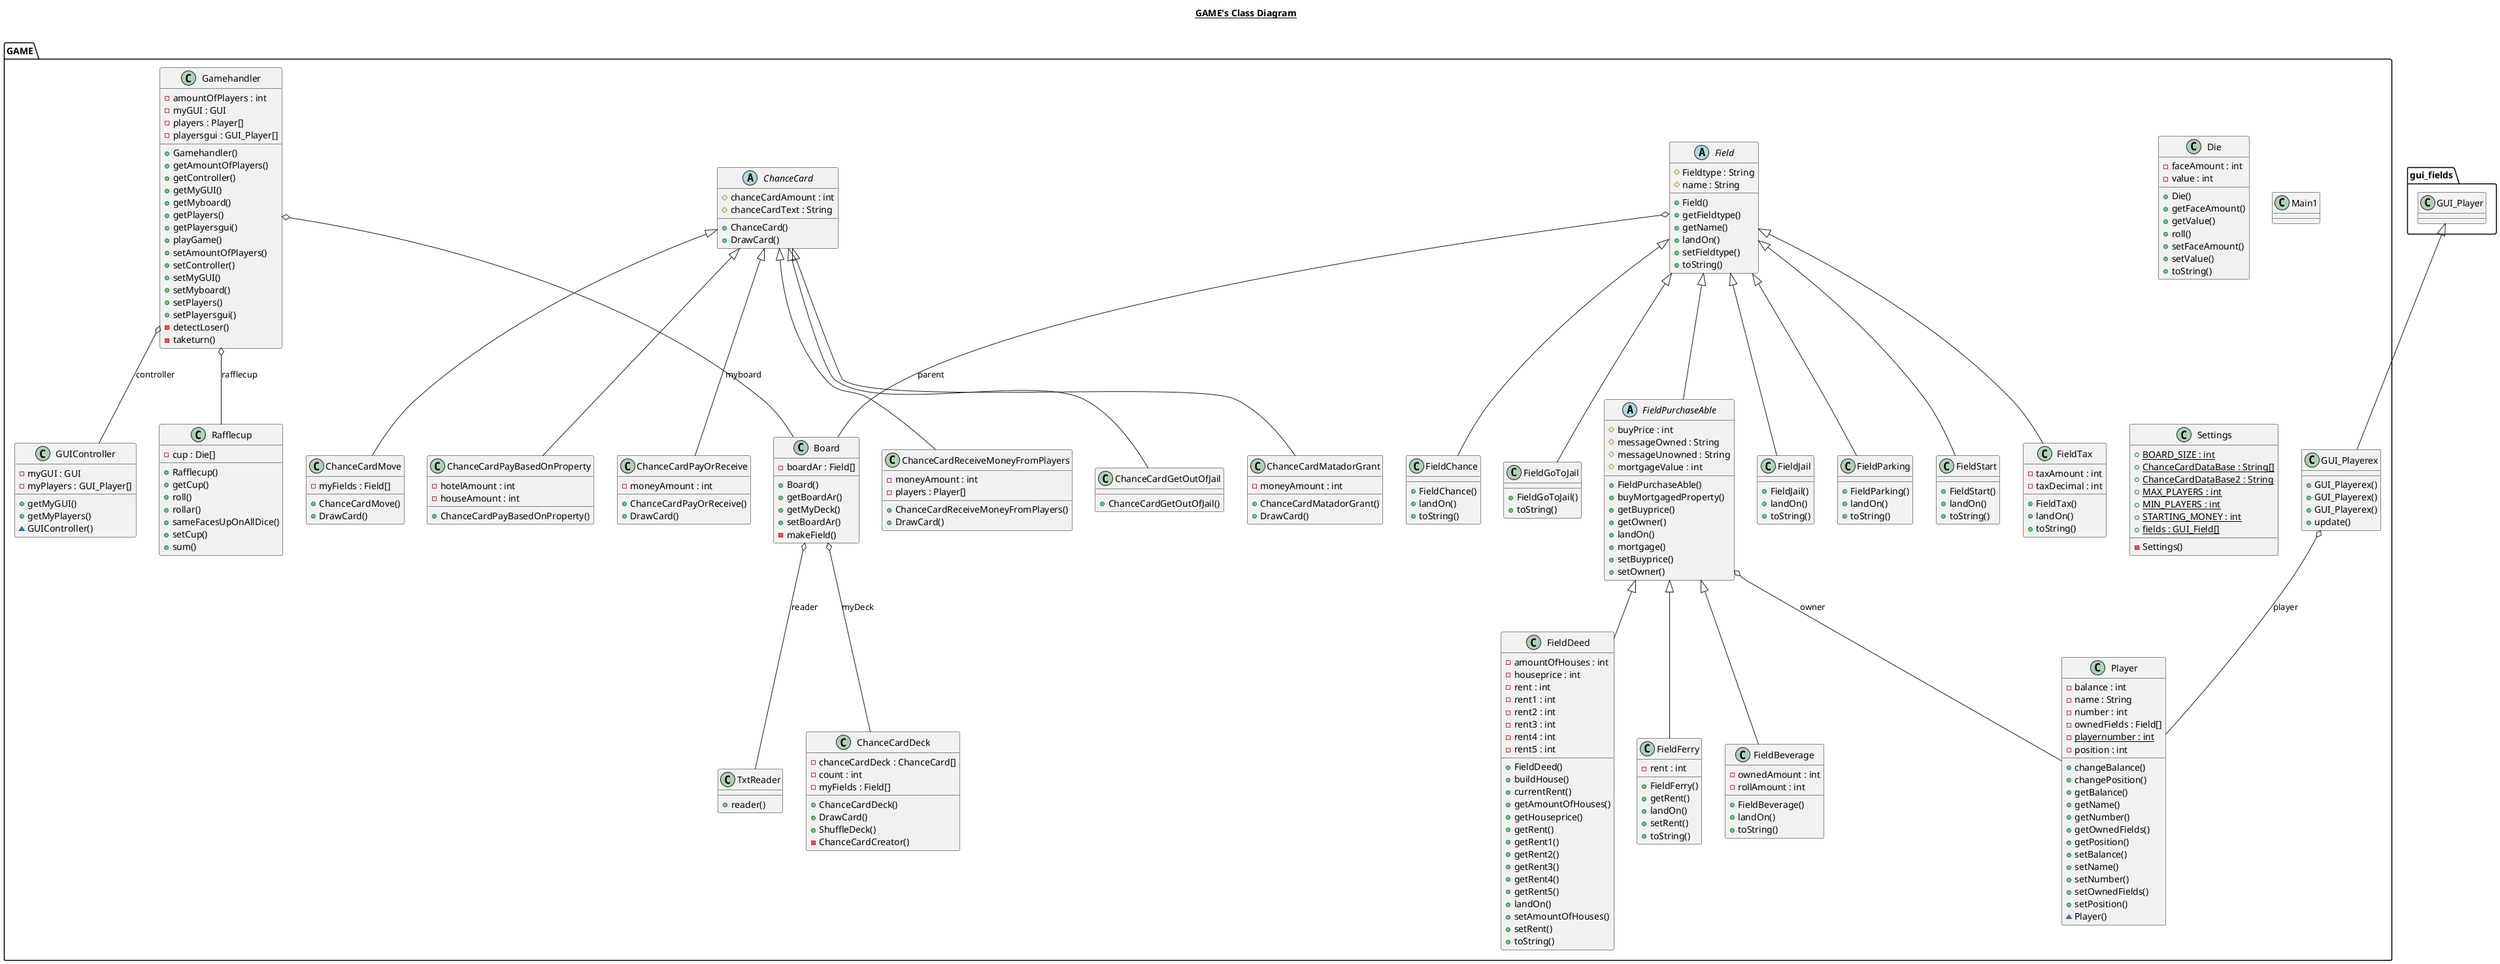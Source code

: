 @startuml

title __GAME's Class Diagram__\n

  namespace GAME {
    class Board {
        - boardAr : Field[]
        + Board()
        + getBoardAr()
        + getMyDeck()
        + setBoardAr()
        - makeField()
    }
  }
  

  namespace GAME  {
    abstract class ChanceCard {
        # chanceCardAmount : int
        # chanceCardText : String
        + ChanceCard()
        + DrawCard()
    }
  }
  

  namespace GAME  {
    class ChanceCardDeck {
        - chanceCardDeck : ChanceCard[]
        - count : int
        - myFields : Field[]
        + ChanceCardDeck()
        + DrawCard()
        + ShuffleDeck()
        - ChanceCardCreator()
    }
  }
  

  namespace GAME  {
    class ChanceCardGetOutOfJail {
        + ChanceCardGetOutOfJail()
    }
  }
  

  namespace GAME  {
    class ChanceCardMatadorGrant {
        - moneyAmount : int
        + ChanceCardMatadorGrant()
        + DrawCard()
    }
  }
  

  namespace GAME  {
    class ChanceCardMove {
        - myFields : Field[]
        + ChanceCardMove()
        + DrawCard()
    }
  }
  

  namespace GAME  {
    class ChanceCardPayBasedOnProperty {
        - hotelAmount : int
        - houseAmount : int
        + ChanceCardPayBasedOnProperty()
    }
  }
  

  namespace GAME  {
    class ChanceCardPayOrReceive {
        - moneyAmount : int
        + ChanceCardPayOrReceive()
        + DrawCard()
    }
  }
  

  namespace GAME  {
    class ChanceCardReceiveMoneyFromPlayers {
        - moneyAmount : int
        - players : Player[]
        + ChanceCardReceiveMoneyFromPlayers()
        + DrawCard()
    }
  }
  

  namespace GAME  {
    class Die {
        - faceAmount : int
        - value : int
        + Die()
        + getFaceAmount()
        + getValue()
        + roll()
        + setFaceAmount()
        + setValue()
        + toString()
    }
  }
  

  namespace GAME  {
    abstract class Field {
        # Fieldtype : String
        # name : String
        + Field()
        + getFieldtype()
        + getName()
        + landOn()
        + setFieldtype()
        + toString()
    }
  }
  

  namespace GAME  {
    class FieldBeverage {
        - ownedAmount : int
        - rollAmount : int
        + FieldBeverage()
        + landOn()
        + toString()
    }
  }
  

  namespace GAME  {
    class FieldChance {
        + FieldChance()
        + landOn()
        + toString()
    }
  }
  

  namespace GAME  {
    class FieldDeed {
        - amountOfHouses : int
        - houseprice : int
        - rent : int
        - rent1 : int
        - rent2 : int
        - rent3 : int
        - rent4 : int
        - rent5 : int
        + FieldDeed()
        + buildHouse()
        + currentRent()
        + getAmountOfHouses()
        + getHouseprice()
        + getRent()
        + getRent1()
        + getRent2()
        + getRent3()
        + getRent4()
        + getRent5()
        + landOn()
        + setAmountOfHouses()
        + setRent()
        + toString()
    }
  }
  

  namespace GAME  {
    class FieldFerry {
        - rent : int
        + FieldFerry()
        + getRent()
        + landOn()
        + setRent()
        + toString()
    }
  }
  

  namespace GAME  {
    class FieldGoToJail {
        + FieldGoToJail()
        + toString()
    }
  }
  

  namespace GAME  {
    class FieldJail {
        + FieldJail()
        + landOn()
        + toString()
    }
  }
  

  namespace GAME  {
    class FieldParking {
        + FieldParking()
        + landOn()
        + toString()
    }
  }
  

  namespace GAME  {
    abstract class FieldPurchaseAble {
        # buyPrice : int
        # messageOwned : String
        # messageUnowned : String
        # mortgageValue : int
        + FieldPurchaseAble()
        + buyMortgagedProperty()
        + getBuyprice()
        + getOwner()
        + landOn()
        + mortgage()
        + setBuyprice()
        + setOwner()
    }
  }
  

  namespace GAME  {
    class FieldStart {
        + FieldStart()
        + landOn()
        + toString()
    }
  }
  

  namespace GAME  {
    class FieldTax {
        - taxAmount : int
        - taxDecimal : int
        + FieldTax()
        + landOn()
        + toString()
    }
  }
  

  namespace GAME  {
    class GUIController {
        - myGUI : GUI
        - myPlayers : GUI_Player[]
        + getMyGUI()
        + getMyPlayers()
        ~ GUIController()
    }
  }
  

  namespace GAME  {
    class GUI_Playerex {
        + GUI_Playerex()
        + GUI_Playerex()
        + GUI_Playerex()
        + update()
    }
  }
  

  namespace GAME  {
    class Gamehandler {
        - amountOfPlayers : int
        - myGUI : GUI
        - players : Player[]
        - playersgui : GUI_Player[]
        + Gamehandler()
        + getAmountOfPlayers()
        + getController()
        + getMyGUI()
        + getMyboard()
        + getPlayers()
        + getPlayersgui()
        + playGame()
        + setAmountOfPlayers()
        + setController()
        + setMyGUI()
        + setMyboard()
        + setPlayers()
        + setPlayersgui()
        - detectLoser()
        - taketurn()
    }
  }
  

  namespace GAME  {
    class Main1 {
    }
  }
  

  namespace GAME  {
    class Player {
        - balance : int
        - name : String
        - number : int
        - ownedFields : Field[]
        {static} - playernumber : int
        - position : int
        + changeBalance()
        + changePosition()
        + getBalance()
        + getName()
        + getNumber()
        + getOwnedFields()
        + getPosition()
        + setBalance()
        + setName()
        + setNumber()
        + setOwnedFields()
        + setPosition()
        ~ Player()
    }
  }
  

  namespace GAME  {
    class Rafflecup {
        - cup : Die[]
        + Rafflecup()
        + getCup()
        + roll()
        + rollar()
        + sameFacesUpOnAllDice()
        + setCup()
        + sum()
    }
  }
  

  namespace GAME  {
    class Settings {
        {static} + BOARD_SIZE : int
        {static} + ChanceCardDataBase : String[]
        {static} + ChanceCardDataBase2 : String
        {static} + MAX_PLAYERS : int
        {static} + MIN_PLAYERS : int
        {static} + STARTING_MONEY : int
        {static} + fields : GUI_Field[]
        - Settings()
    }
  }
  

  namespace GAME  {
    class TxtReader {
        + reader()
    }
  }
  

  Board o-- ChanceCardDeck : myDeck
  Board o-- TxtReader : reader
  ChanceCardGetOutOfJail -up-|> ChanceCard
  ChanceCardMatadorGrant -up-|> ChanceCard
  ChanceCardMove -up-|> ChanceCard
  ChanceCardPayBasedOnProperty -up-|> ChanceCard
  ChanceCardPayOrReceive -up-|> ChanceCard
  ChanceCardReceiveMoneyFromPlayers -up-|> ChanceCard
  Field o-- Board : parent
  FieldBeverage -up-|> FieldPurchaseAble
  FieldChance -up-|> Field
  FieldDeed -up-|> FieldPurchaseAble
  FieldFerry -up-|> FieldPurchaseAble
  FieldGoToJail -up-|> Field
  FieldJail -up-|> Field
  FieldParking -up-|> Field
  FieldPurchaseAble -up-|> Field
  FieldPurchaseAble o-- Player : owner
  FieldStart -up-|> Field
  FieldTax -up-|> Field
  GUI_Playerex -up-|> gui_fields.GUI_Player
  GUI_Playerex o-- Player : player
  Gamehandler o-- GUIController : controller
  Gamehandler o-- Board : myboard
  Gamehandler o-- Rafflecup : rafflecup

@enduml
